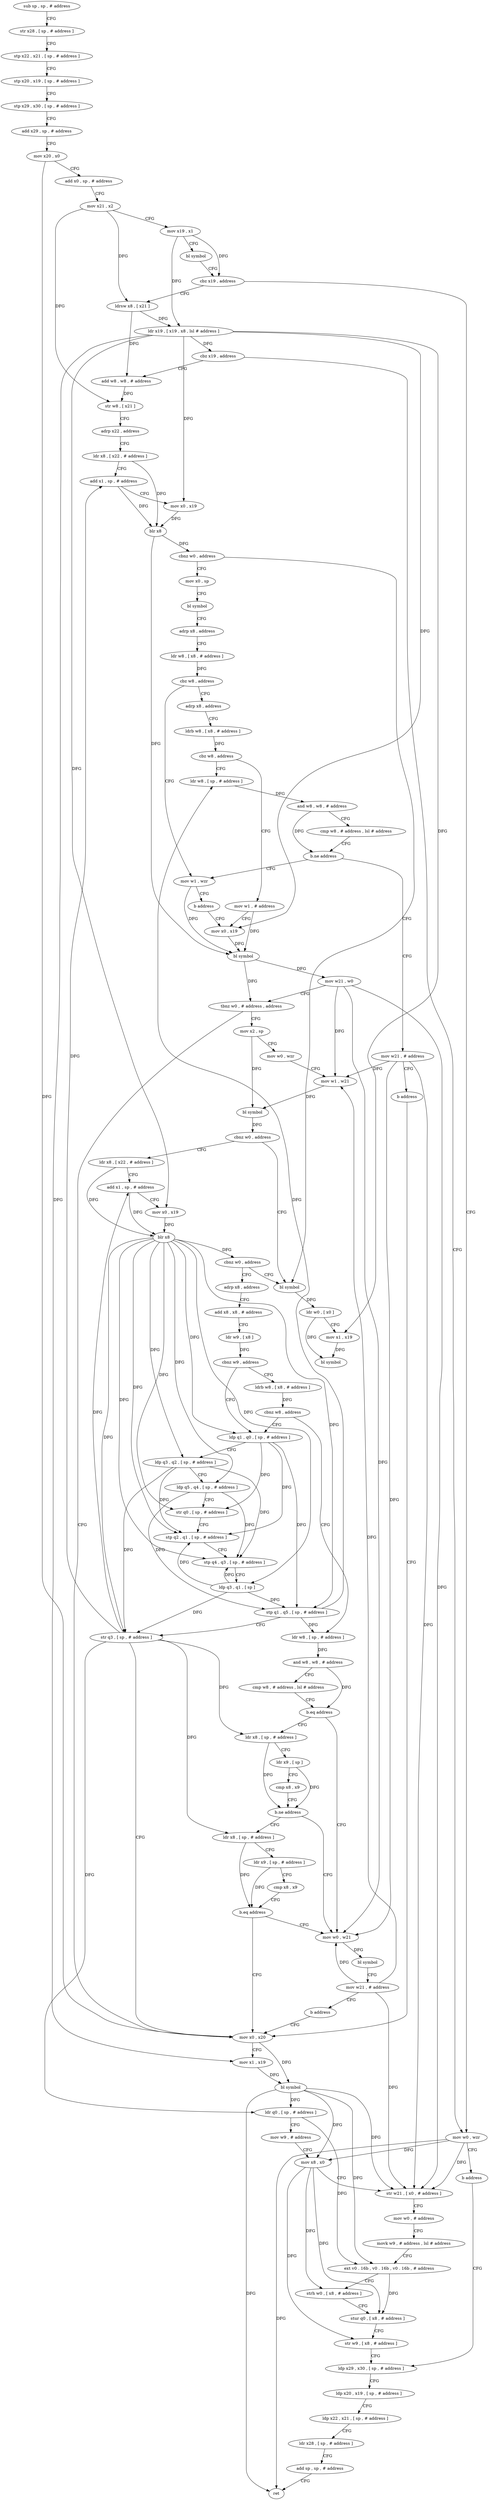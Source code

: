 digraph "func" {
"4251976" [label = "sub sp , sp , # address" ]
"4251980" [label = "str x28 , [ sp , # address ]" ]
"4251984" [label = "stp x22 , x21 , [ sp , # address ]" ]
"4251988" [label = "stp x20 , x19 , [ sp , # address ]" ]
"4251992" [label = "stp x29 , x30 , [ sp , # address ]" ]
"4251996" [label = "add x29 , sp , # address" ]
"4252000" [label = "mov x20 , x0" ]
"4252004" [label = "add x0 , sp , # address" ]
"4252008" [label = "mov x21 , x2" ]
"4252012" [label = "mov x19 , x1" ]
"4252016" [label = "bl symbol" ]
"4252020" [label = "cbz x19 , address" ]
"4252096" [label = "mov w0 , wzr" ]
"4252024" [label = "ldrsw x8 , [ x21 ]" ]
"4252100" [label = "b address" ]
"4252352" [label = "ldp x29 , x30 , [ sp , # address ]" ]
"4252028" [label = "ldr x19 , [ x19 , x8 , lsl # address ]" ]
"4252032" [label = "cbz x19 , address" ]
"4252036" [label = "add w8 , w8 , # address" ]
"4252356" [label = "ldp x20 , x19 , [ sp , # address ]" ]
"4252360" [label = "ldp x22 , x21 , [ sp , # address ]" ]
"4252364" [label = "ldr x28 , [ sp , # address ]" ]
"4252368" [label = "add sp , sp , # address" ]
"4252372" [label = "ret" ]
"4252040" [label = "str w8 , [ x21 ]" ]
"4252044" [label = "adrp x22 , address" ]
"4252048" [label = "ldr x8 , [ x22 , # address ]" ]
"4252052" [label = "add x1 , sp , # address" ]
"4252056" [label = "mov x0 , x19" ]
"4252060" [label = "blr x8" ]
"4252064" [label = "cbnz w0 , address" ]
"4252400" [label = "bl symbol" ]
"4252068" [label = "mov x0 , sp" ]
"4252404" [label = "ldr w0 , [ x0 ]" ]
"4252408" [label = "mov x1 , x19" ]
"4252412" [label = "bl symbol" ]
"4252072" [label = "bl symbol" ]
"4252076" [label = "adrp x8 , address" ]
"4252080" [label = "ldr w8 , [ x8 , # address ]" ]
"4252084" [label = "cbz w8 , address" ]
"4252104" [label = "adrp x8 , address" ]
"4252088" [label = "mov w1 , wzr" ]
"4252108" [label = "ldrb w8 , [ x8 , # address ]" ]
"4252112" [label = "cbz w8 , address" ]
"4252376" [label = "ldr w8 , [ sp , # address ]" ]
"4252116" [label = "mov w1 , # address" ]
"4252092" [label = "b address" ]
"4252120" [label = "mov x0 , x19" ]
"4252380" [label = "and w8 , w8 , # address" ]
"4252384" [label = "cmp w8 , # address , lsl # address" ]
"4252388" [label = "b.ne address" ]
"4252392" [label = "mov w21 , # address" ]
"4252124" [label = "bl symbol" ]
"4252128" [label = "mov w21 , w0" ]
"4252132" [label = "tbnz w0 , # address , address" ]
"4252300" [label = "mov x0 , x20" ]
"4252136" [label = "mov x2 , sp" ]
"4252396" [label = "b address" ]
"4252304" [label = "mov x1 , x19" ]
"4252308" [label = "bl symbol" ]
"4252312" [label = "ldr q0 , [ sp , # address ]" ]
"4252316" [label = "mov w9 , # address" ]
"4252320" [label = "mov x8 , x0" ]
"4252324" [label = "str w21 , [ x0 , # address ]" ]
"4252328" [label = "mov w0 , # address" ]
"4252332" [label = "movk w9 , # address , lsl # address" ]
"4252336" [label = "ext v0 . 16b , v0 . 16b , v0 . 16b , # address" ]
"4252340" [label = "strh w0 , [ x8 , # address ]" ]
"4252344" [label = "stur q0 , [ x8 , # address ]" ]
"4252348" [label = "str w9 , [ x8 , # address ]" ]
"4252140" [label = "mov w0 , wzr" ]
"4252144" [label = "mov w1 , w21" ]
"4252148" [label = "bl symbol" ]
"4252152" [label = "cbnz w0 , address" ]
"4252156" [label = "ldr x8 , [ x22 , # address ]" ]
"4252160" [label = "add x1 , sp , # address" ]
"4252164" [label = "mov x0 , x19" ]
"4252168" [label = "blr x8" ]
"4252172" [label = "cbnz w0 , address" ]
"4252176" [label = "adrp x8 , address" ]
"4252180" [label = "add x8 , x8 , # address" ]
"4252184" [label = "ldr w9 , [ x8 ]" ]
"4252188" [label = "cbnz w9 , address" ]
"4252264" [label = "ldp q1 , q0 , [ sp , # address ]" ]
"4252192" [label = "ldrb w8 , [ x8 , # address ]" ]
"4252268" [label = "ldp q3 , q2 , [ sp , # address ]" ]
"4252272" [label = "ldp q5 , q4 , [ sp , # address ]" ]
"4252276" [label = "str q0 , [ sp , # address ]" ]
"4252280" [label = "stp q2 , q1 , [ sp , # address ]" ]
"4252284" [label = "stp q4 , q3 , [ sp , # address ]" ]
"4252288" [label = "ldp q3 , q1 , [ sp ]" ]
"4252292" [label = "stp q1 , q5 , [ sp , # address ]" ]
"4252296" [label = "str q3 , [ sp , # address ]" ]
"4252196" [label = "cbnz w8 , address" ]
"4252200" [label = "ldr w8 , [ sp , # address ]" ]
"4252204" [label = "and w8 , w8 , # address" ]
"4252208" [label = "cmp w8 , # address , lsl # address" ]
"4252212" [label = "b.eq address" ]
"4252248" [label = "mov w0 , w21" ]
"4252216" [label = "ldr x8 , [ sp , # address ]" ]
"4252252" [label = "bl symbol" ]
"4252256" [label = "mov w21 , # address" ]
"4252260" [label = "b address" ]
"4252220" [label = "ldr x9 , [ sp ]" ]
"4252224" [label = "cmp x8 , x9" ]
"4252228" [label = "b.ne address" ]
"4252232" [label = "ldr x8 , [ sp , # address ]" ]
"4252236" [label = "ldr x9 , [ sp , # address ]" ]
"4252240" [label = "cmp x8 , x9" ]
"4252244" [label = "b.eq address" ]
"4251976" -> "4251980" [ label = "CFG" ]
"4251980" -> "4251984" [ label = "CFG" ]
"4251984" -> "4251988" [ label = "CFG" ]
"4251988" -> "4251992" [ label = "CFG" ]
"4251992" -> "4251996" [ label = "CFG" ]
"4251996" -> "4252000" [ label = "CFG" ]
"4252000" -> "4252004" [ label = "CFG" ]
"4252000" -> "4252300" [ label = "DFG" ]
"4252004" -> "4252008" [ label = "CFG" ]
"4252008" -> "4252012" [ label = "CFG" ]
"4252008" -> "4252024" [ label = "DFG" ]
"4252008" -> "4252040" [ label = "DFG" ]
"4252012" -> "4252016" [ label = "CFG" ]
"4252012" -> "4252020" [ label = "DFG" ]
"4252012" -> "4252028" [ label = "DFG" ]
"4252016" -> "4252020" [ label = "CFG" ]
"4252020" -> "4252096" [ label = "CFG" ]
"4252020" -> "4252024" [ label = "CFG" ]
"4252096" -> "4252100" [ label = "CFG" ]
"4252096" -> "4252372" [ label = "DFG" ]
"4252096" -> "4252320" [ label = "DFG" ]
"4252096" -> "4252324" [ label = "DFG" ]
"4252024" -> "4252028" [ label = "DFG" ]
"4252024" -> "4252036" [ label = "DFG" ]
"4252100" -> "4252352" [ label = "CFG" ]
"4252352" -> "4252356" [ label = "CFG" ]
"4252028" -> "4252032" [ label = "DFG" ]
"4252028" -> "4252056" [ label = "DFG" ]
"4252028" -> "4252408" [ label = "DFG" ]
"4252028" -> "4252120" [ label = "DFG" ]
"4252028" -> "4252304" [ label = "DFG" ]
"4252028" -> "4252164" [ label = "DFG" ]
"4252032" -> "4252096" [ label = "CFG" ]
"4252032" -> "4252036" [ label = "CFG" ]
"4252036" -> "4252040" [ label = "DFG" ]
"4252356" -> "4252360" [ label = "CFG" ]
"4252360" -> "4252364" [ label = "CFG" ]
"4252364" -> "4252368" [ label = "CFG" ]
"4252368" -> "4252372" [ label = "CFG" ]
"4252040" -> "4252044" [ label = "CFG" ]
"4252044" -> "4252048" [ label = "CFG" ]
"4252048" -> "4252052" [ label = "CFG" ]
"4252048" -> "4252060" [ label = "DFG" ]
"4252052" -> "4252056" [ label = "CFG" ]
"4252052" -> "4252060" [ label = "DFG" ]
"4252056" -> "4252060" [ label = "DFG" ]
"4252060" -> "4252064" [ label = "DFG" ]
"4252060" -> "4252124" [ label = "DFG" ]
"4252064" -> "4252400" [ label = "CFG" ]
"4252064" -> "4252068" [ label = "CFG" ]
"4252400" -> "4252404" [ label = "DFG" ]
"4252068" -> "4252072" [ label = "CFG" ]
"4252404" -> "4252408" [ label = "CFG" ]
"4252404" -> "4252412" [ label = "DFG" ]
"4252408" -> "4252412" [ label = "DFG" ]
"4252072" -> "4252076" [ label = "CFG" ]
"4252076" -> "4252080" [ label = "CFG" ]
"4252080" -> "4252084" [ label = "DFG" ]
"4252084" -> "4252104" [ label = "CFG" ]
"4252084" -> "4252088" [ label = "CFG" ]
"4252104" -> "4252108" [ label = "CFG" ]
"4252088" -> "4252092" [ label = "CFG" ]
"4252088" -> "4252124" [ label = "DFG" ]
"4252108" -> "4252112" [ label = "DFG" ]
"4252112" -> "4252376" [ label = "CFG" ]
"4252112" -> "4252116" [ label = "CFG" ]
"4252376" -> "4252380" [ label = "DFG" ]
"4252116" -> "4252120" [ label = "CFG" ]
"4252116" -> "4252124" [ label = "DFG" ]
"4252092" -> "4252120" [ label = "CFG" ]
"4252120" -> "4252124" [ label = "DFG" ]
"4252380" -> "4252384" [ label = "CFG" ]
"4252380" -> "4252388" [ label = "DFG" ]
"4252384" -> "4252388" [ label = "CFG" ]
"4252388" -> "4252088" [ label = "CFG" ]
"4252388" -> "4252392" [ label = "CFG" ]
"4252392" -> "4252396" [ label = "CFG" ]
"4252392" -> "4252324" [ label = "DFG" ]
"4252392" -> "4252144" [ label = "DFG" ]
"4252392" -> "4252248" [ label = "DFG" ]
"4252124" -> "4252128" [ label = "DFG" ]
"4252124" -> "4252132" [ label = "DFG" ]
"4252128" -> "4252132" [ label = "CFG" ]
"4252128" -> "4252324" [ label = "DFG" ]
"4252128" -> "4252144" [ label = "DFG" ]
"4252128" -> "4252248" [ label = "DFG" ]
"4252132" -> "4252300" [ label = "CFG" ]
"4252132" -> "4252136" [ label = "CFG" ]
"4252300" -> "4252304" [ label = "CFG" ]
"4252300" -> "4252308" [ label = "DFG" ]
"4252136" -> "4252140" [ label = "CFG" ]
"4252136" -> "4252148" [ label = "DFG" ]
"4252396" -> "4252300" [ label = "CFG" ]
"4252304" -> "4252308" [ label = "DFG" ]
"4252308" -> "4252312" [ label = "DFG" ]
"4252308" -> "4252372" [ label = "DFG" ]
"4252308" -> "4252320" [ label = "DFG" ]
"4252308" -> "4252324" [ label = "DFG" ]
"4252308" -> "4252336" [ label = "DFG" ]
"4252312" -> "4252316" [ label = "CFG" ]
"4252312" -> "4252336" [ label = "DFG" ]
"4252316" -> "4252320" [ label = "CFG" ]
"4252320" -> "4252324" [ label = "CFG" ]
"4252320" -> "4252340" [ label = "DFG" ]
"4252320" -> "4252344" [ label = "DFG" ]
"4252320" -> "4252348" [ label = "DFG" ]
"4252324" -> "4252328" [ label = "CFG" ]
"4252328" -> "4252332" [ label = "CFG" ]
"4252332" -> "4252336" [ label = "CFG" ]
"4252336" -> "4252340" [ label = "CFG" ]
"4252336" -> "4252344" [ label = "DFG" ]
"4252340" -> "4252344" [ label = "CFG" ]
"4252344" -> "4252348" [ label = "CFG" ]
"4252348" -> "4252352" [ label = "CFG" ]
"4252140" -> "4252144" [ label = "CFG" ]
"4252144" -> "4252148" [ label = "DFG" ]
"4252148" -> "4252152" [ label = "DFG" ]
"4252152" -> "4252400" [ label = "CFG" ]
"4252152" -> "4252156" [ label = "CFG" ]
"4252156" -> "4252160" [ label = "CFG" ]
"4252156" -> "4252168" [ label = "DFG" ]
"4252160" -> "4252164" [ label = "CFG" ]
"4252160" -> "4252168" [ label = "DFG" ]
"4252164" -> "4252168" [ label = "DFG" ]
"4252168" -> "4252172" [ label = "DFG" ]
"4252168" -> "4252264" [ label = "DFG" ]
"4252168" -> "4252276" [ label = "DFG" ]
"4252168" -> "4252280" [ label = "DFG" ]
"4252168" -> "4252288" [ label = "DFG" ]
"4252168" -> "4252292" [ label = "DFG" ]
"4252168" -> "4252268" [ label = "DFG" ]
"4252168" -> "4252284" [ label = "DFG" ]
"4252168" -> "4252296" [ label = "DFG" ]
"4252168" -> "4252272" [ label = "DFG" ]
"4252172" -> "4252400" [ label = "CFG" ]
"4252172" -> "4252176" [ label = "CFG" ]
"4252176" -> "4252180" [ label = "CFG" ]
"4252180" -> "4252184" [ label = "CFG" ]
"4252184" -> "4252188" [ label = "DFG" ]
"4252188" -> "4252264" [ label = "CFG" ]
"4252188" -> "4252192" [ label = "CFG" ]
"4252264" -> "4252268" [ label = "CFG" ]
"4252264" -> "4252276" [ label = "DFG" ]
"4252264" -> "4252280" [ label = "DFG" ]
"4252264" -> "4252292" [ label = "DFG" ]
"4252192" -> "4252196" [ label = "DFG" ]
"4252268" -> "4252272" [ label = "CFG" ]
"4252268" -> "4252280" [ label = "DFG" ]
"4252268" -> "4252284" [ label = "DFG" ]
"4252268" -> "4252296" [ label = "DFG" ]
"4252272" -> "4252276" [ label = "CFG" ]
"4252272" -> "4252284" [ label = "DFG" ]
"4252272" -> "4252292" [ label = "DFG" ]
"4252276" -> "4252280" [ label = "CFG" ]
"4252280" -> "4252284" [ label = "CFG" ]
"4252284" -> "4252288" [ label = "CFG" ]
"4252288" -> "4252292" [ label = "DFG" ]
"4252288" -> "4252280" [ label = "DFG" ]
"4252288" -> "4252284" [ label = "DFG" ]
"4252288" -> "4252296" [ label = "DFG" ]
"4252292" -> "4252296" [ label = "CFG" ]
"4252292" -> "4252376" [ label = "DFG" ]
"4252292" -> "4252200" [ label = "DFG" ]
"4252296" -> "4252300" [ label = "CFG" ]
"4252296" -> "4252052" [ label = "DFG" ]
"4252296" -> "4252312" [ label = "DFG" ]
"4252296" -> "4252160" [ label = "DFG" ]
"4252296" -> "4252216" [ label = "DFG" ]
"4252296" -> "4252232" [ label = "DFG" ]
"4252196" -> "4252264" [ label = "CFG" ]
"4252196" -> "4252200" [ label = "CFG" ]
"4252200" -> "4252204" [ label = "DFG" ]
"4252204" -> "4252208" [ label = "CFG" ]
"4252204" -> "4252212" [ label = "DFG" ]
"4252208" -> "4252212" [ label = "CFG" ]
"4252212" -> "4252248" [ label = "CFG" ]
"4252212" -> "4252216" [ label = "CFG" ]
"4252248" -> "4252252" [ label = "DFG" ]
"4252216" -> "4252220" [ label = "CFG" ]
"4252216" -> "4252228" [ label = "DFG" ]
"4252252" -> "4252256" [ label = "CFG" ]
"4252256" -> "4252260" [ label = "CFG" ]
"4252256" -> "4252324" [ label = "DFG" ]
"4252256" -> "4252144" [ label = "DFG" ]
"4252256" -> "4252248" [ label = "DFG" ]
"4252260" -> "4252300" [ label = "CFG" ]
"4252220" -> "4252224" [ label = "CFG" ]
"4252220" -> "4252228" [ label = "DFG" ]
"4252224" -> "4252228" [ label = "CFG" ]
"4252228" -> "4252248" [ label = "CFG" ]
"4252228" -> "4252232" [ label = "CFG" ]
"4252232" -> "4252236" [ label = "CFG" ]
"4252232" -> "4252244" [ label = "DFG" ]
"4252236" -> "4252240" [ label = "CFG" ]
"4252236" -> "4252244" [ label = "DFG" ]
"4252240" -> "4252244" [ label = "CFG" ]
"4252244" -> "4252300" [ label = "CFG" ]
"4252244" -> "4252248" [ label = "CFG" ]
}
